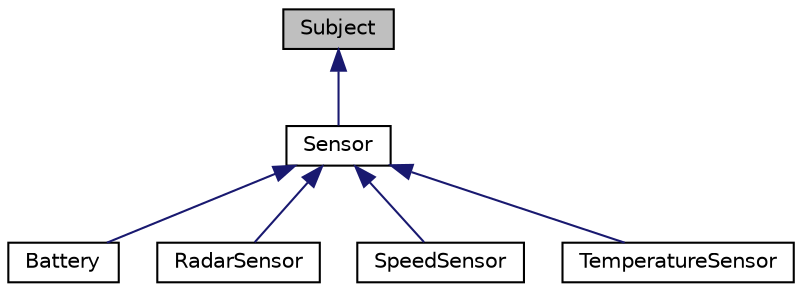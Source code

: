 digraph "Subject"
{
 // LATEX_PDF_SIZE
  edge [fontname="Helvetica",fontsize="10",labelfontname="Helvetica",labelfontsize="10"];
  node [fontname="Helvetica",fontsize="10",shape=record];
  Node1 [label="Subject",height=0.2,width=0.4,color="black", fillcolor="grey75", style="filled", fontcolor="black",tooltip="Base class for subjects that notify observers of changes."];
  Node1 -> Node2 [dir="back",color="midnightblue",fontsize="10",style="solid",fontname="Helvetica"];
  Node2 [label="Sensor",height=0.2,width=0.4,color="black", fillcolor="white", style="filled",URL="$classSensor.html",tooltip="Abstract base class representing a generic sensor."];
  Node2 -> Node3 [dir="back",color="midnightblue",fontsize="10",style="solid",fontname="Helvetica"];
  Node3 [label="Battery",height=0.2,width=0.4,color="black", fillcolor="white", style="filled",URL="$classBattery.html",tooltip="Represents a battery sensor in the vehicle, extending the Sensor class."];
  Node2 -> Node4 [dir="back",color="midnightblue",fontsize="10",style="solid",fontname="Helvetica"];
  Node4 [label="RadarSensor",height=0.2,width=0.4,color="black", fillcolor="white", style="filled",URL="$classRadarSensor.html",tooltip="Represents a radar sensor in the vehicle, extending the Sensor class."];
  Node2 -> Node5 [dir="back",color="midnightblue",fontsize="10",style="solid",fontname="Helvetica"];
  Node5 [label="SpeedSensor",height=0.2,width=0.4,color="black", fillcolor="white", style="filled",URL="$classSpeedSensor.html",tooltip="Represents a speed sensor in the vehicle, extending the Sensor class."];
  Node2 -> Node6 [dir="back",color="midnightblue",fontsize="10",style="solid",fontname="Helvetica"];
  Node6 [label="TemperatureSensor",height=0.2,width=0.4,color="black", fillcolor="white", style="filled",URL="$classTemperatureSensor.html",tooltip="Represents a temperature sensor in the vehicle, extending the Sensor class."];
}

